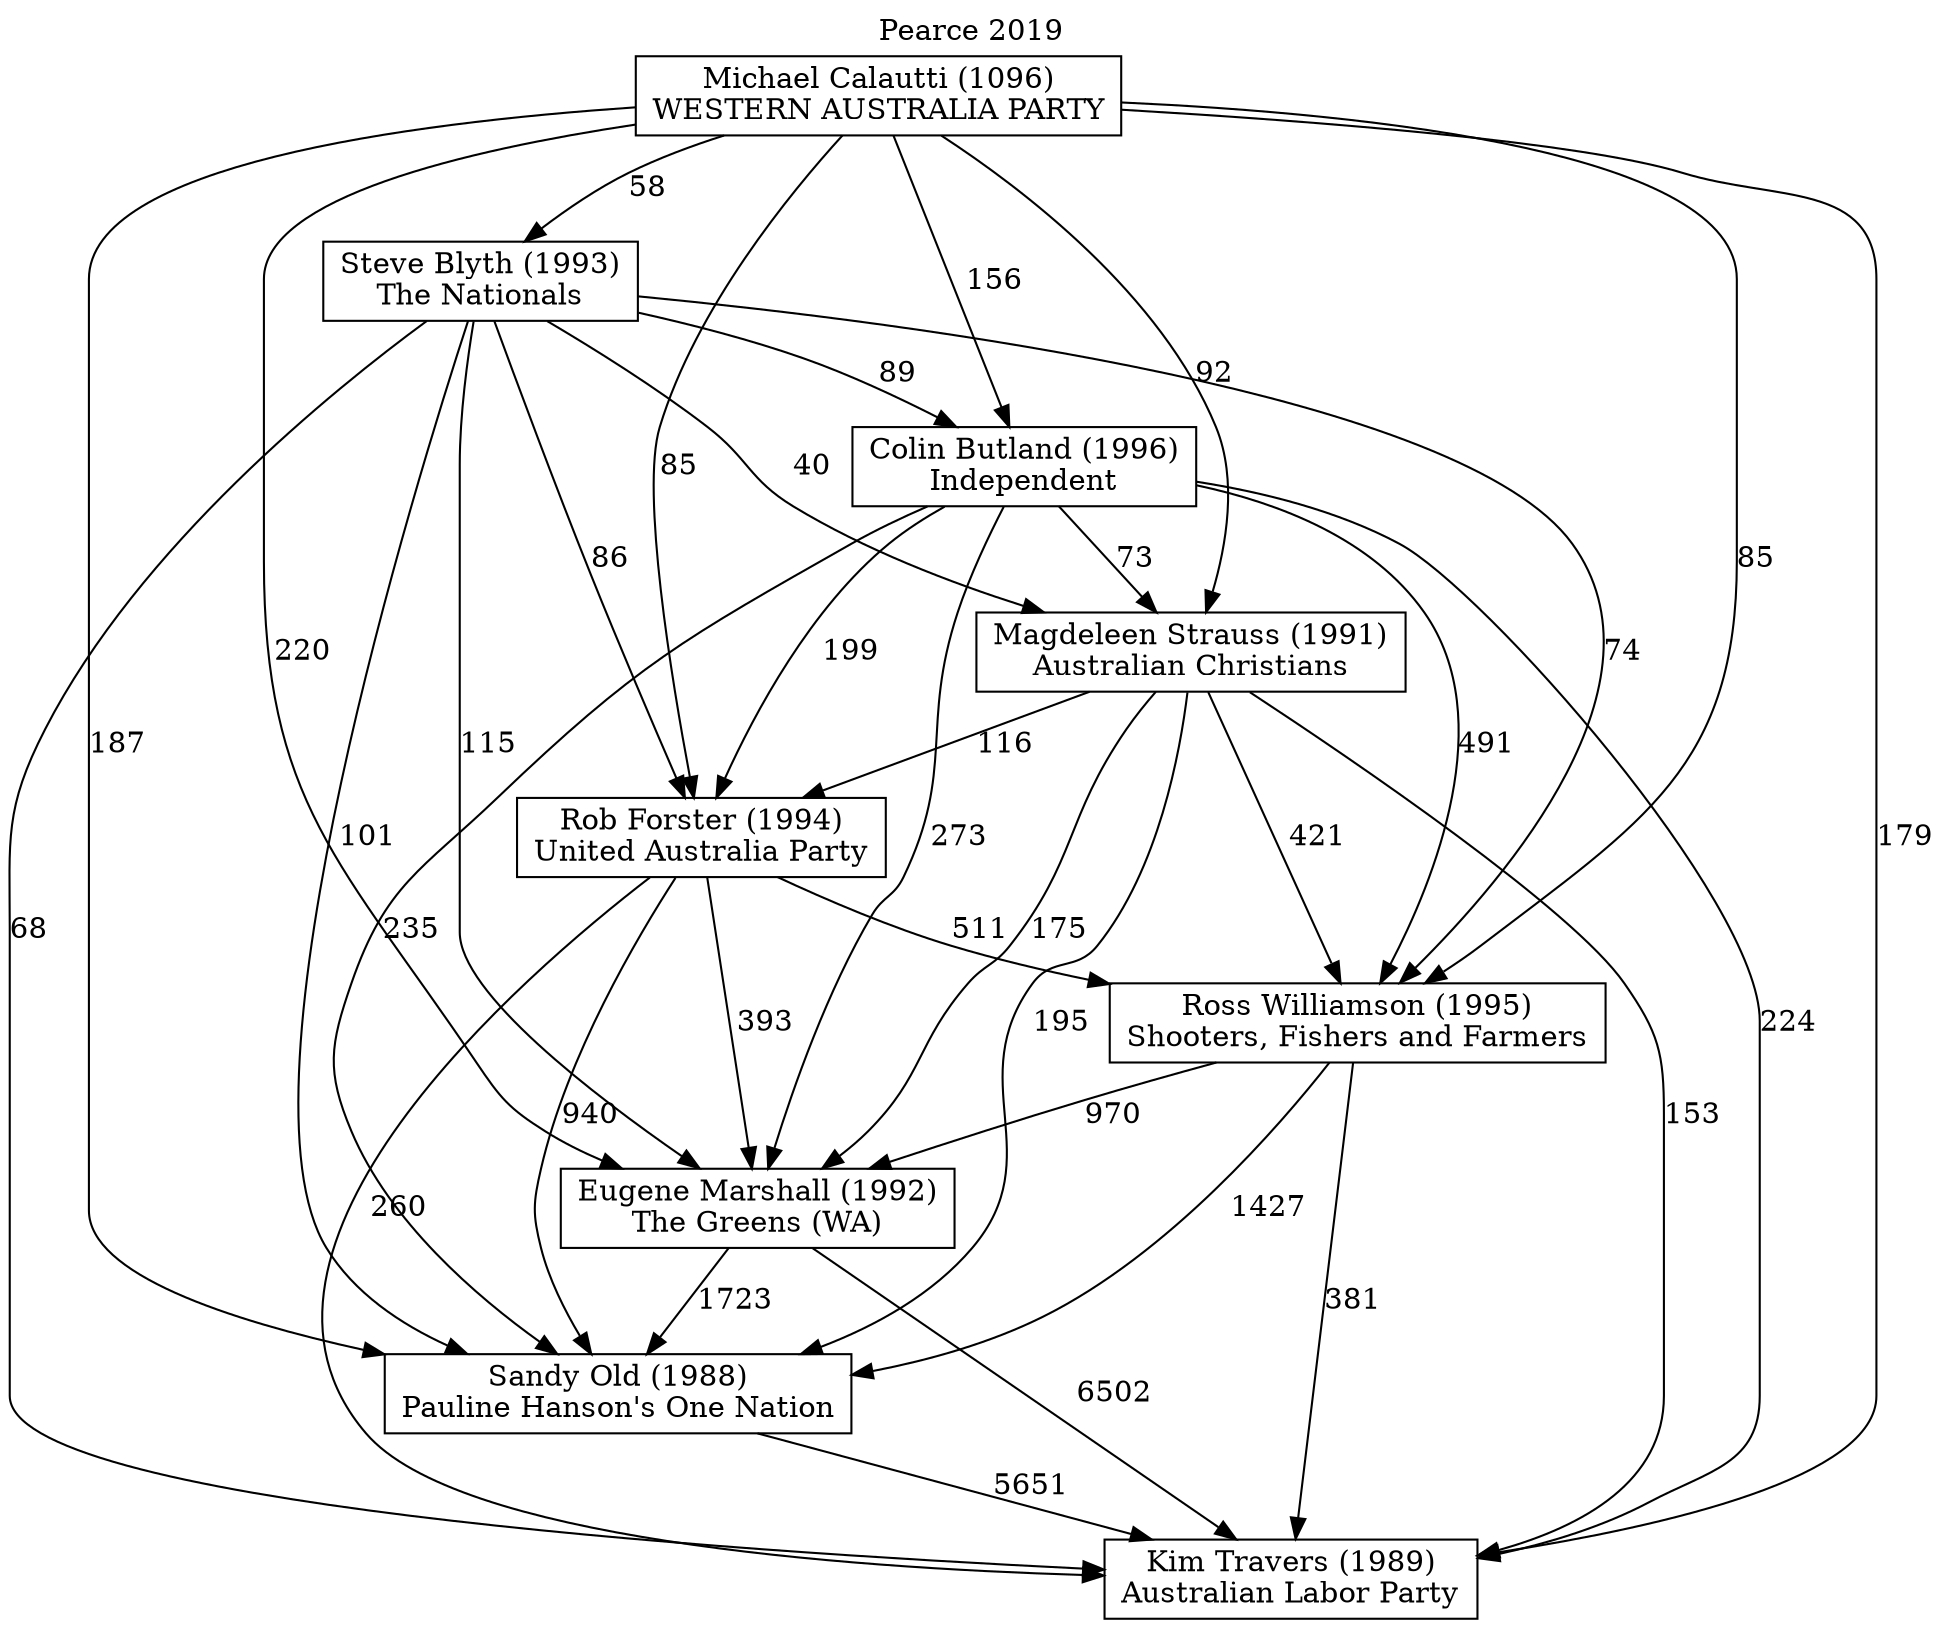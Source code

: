 // House preference flow
digraph "Kim Travers (1989)_Pearce_2019" {
	graph [label="Pearce 2019" labelloc=t mclimit=10]
	node [shape=box]
	"Colin Butland (1996)" [label="Colin Butland (1996)
Independent"]
	"Eugene Marshall (1992)" [label="Eugene Marshall (1992)
The Greens (WA)"]
	"Kim Travers (1989)" [label="Kim Travers (1989)
Australian Labor Party"]
	"Magdeleen Strauss (1991)" [label="Magdeleen Strauss (1991)
Australian Christians"]
	"Michael Calautti (1096)" [label="Michael Calautti (1096)
WESTERN AUSTRALIA PARTY"]
	"Rob Forster (1994)" [label="Rob Forster (1994)
United Australia Party"]
	"Ross Williamson (1995)" [label="Ross Williamson (1995)
Shooters, Fishers and Farmers"]
	"Sandy Old (1988)" [label="Sandy Old (1988)
Pauline Hanson's One Nation"]
	"Steve Blyth (1993)" [label="Steve Blyth (1993)
The Nationals"]
	"Colin Butland (1996)" -> "Eugene Marshall (1992)" [label=273]
	"Colin Butland (1996)" -> "Kim Travers (1989)" [label=224]
	"Colin Butland (1996)" -> "Magdeleen Strauss (1991)" [label=73]
	"Colin Butland (1996)" -> "Rob Forster (1994)" [label=199]
	"Colin Butland (1996)" -> "Ross Williamson (1995)" [label=491]
	"Colin Butland (1996)" -> "Sandy Old (1988)" [label=235]
	"Eugene Marshall (1992)" -> "Kim Travers (1989)" [label=6502]
	"Eugene Marshall (1992)" -> "Sandy Old (1988)" [label=1723]
	"Magdeleen Strauss (1991)" -> "Eugene Marshall (1992)" [label=175]
	"Magdeleen Strauss (1991)" -> "Kim Travers (1989)" [label=153]
	"Magdeleen Strauss (1991)" -> "Rob Forster (1994)" [label=116]
	"Magdeleen Strauss (1991)" -> "Ross Williamson (1995)" [label=421]
	"Magdeleen Strauss (1991)" -> "Sandy Old (1988)" [label=195]
	"Michael Calautti (1096)" -> "Colin Butland (1996)" [label=156]
	"Michael Calautti (1096)" -> "Eugene Marshall (1992)" [label=220]
	"Michael Calautti (1096)" -> "Kim Travers (1989)" [label=179]
	"Michael Calautti (1096)" -> "Magdeleen Strauss (1991)" [label=92]
	"Michael Calautti (1096)" -> "Rob Forster (1994)" [label=85]
	"Michael Calautti (1096)" -> "Ross Williamson (1995)" [label=85]
	"Michael Calautti (1096)" -> "Sandy Old (1988)" [label=187]
	"Michael Calautti (1096)" -> "Steve Blyth (1993)" [label=58]
	"Rob Forster (1994)" -> "Eugene Marshall (1992)" [label=393]
	"Rob Forster (1994)" -> "Kim Travers (1989)" [label=260]
	"Rob Forster (1994)" -> "Ross Williamson (1995)" [label=511]
	"Rob Forster (1994)" -> "Sandy Old (1988)" [label=940]
	"Ross Williamson (1995)" -> "Eugene Marshall (1992)" [label=970]
	"Ross Williamson (1995)" -> "Kim Travers (1989)" [label=381]
	"Ross Williamson (1995)" -> "Sandy Old (1988)" [label=1427]
	"Sandy Old (1988)" -> "Kim Travers (1989)" [label=5651]
	"Steve Blyth (1993)" -> "Colin Butland (1996)" [label=89]
	"Steve Blyth (1993)" -> "Eugene Marshall (1992)" [label=115]
	"Steve Blyth (1993)" -> "Kim Travers (1989)" [label=68]
	"Steve Blyth (1993)" -> "Magdeleen Strauss (1991)" [label=40]
	"Steve Blyth (1993)" -> "Rob Forster (1994)" [label=86]
	"Steve Blyth (1993)" -> "Ross Williamson (1995)" [label=74]
	"Steve Blyth (1993)" -> "Sandy Old (1988)" [label=101]
}
